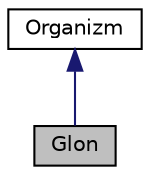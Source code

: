 digraph "Glon"
{
 // LATEX_PDF_SIZE
  edge [fontname="Helvetica",fontsize="10",labelfontname="Helvetica",labelfontsize="10"];
  node [fontname="Helvetica",fontsize="10",shape=record];
  Node1 [label="Glon",height=0.2,width=0.4,color="black", fillcolor="grey75", style="filled", fontcolor="black",tooltip=" "];
  Node2 -> Node1 [dir="back",color="midnightblue",fontsize="10",style="solid",fontname="Helvetica"];
  Node2 [label="Organizm",height=0.2,width=0.4,color="black", fillcolor="white", style="filled",URL="$class_organizm.html",tooltip="Klasa Organizm, która jest dziedziczona przez podklasy gatunków."];
}
